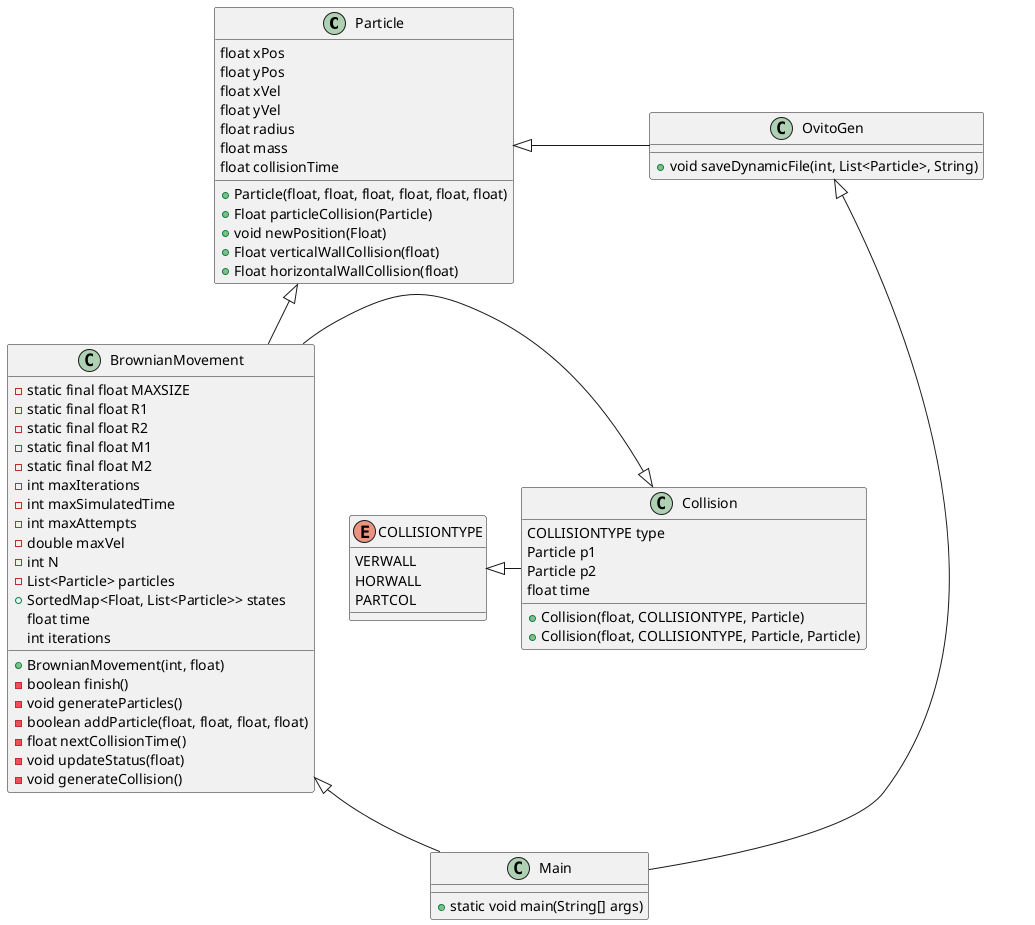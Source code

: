 @startuml
'https://plantuml.com/class-diagram

Particle <|-- BrownianMovement
Particle <|- OvitoGen
OvitoGen <|-- Main
BrownianMovement <|-- Main
Collision <|- BrownianMovement
COLLISIONTYPE <|- Collision

enum COLLISIONTYPE {
VERWALL
HORWALL
PARTCOL
}

class Main {
    + static void main(String[] args)
}

class OvitoGen{
    + void saveDynamicFile(int, List<Particle>, String)
}

class Particle{
    float xPos
    float yPos
    float xVel
    float yVel
    float radius
    float mass
    float collisionTime

    + Particle(float, float, float, float, float, float)
    + Float particleCollision(Particle)
    + void newPosition(Float)
    + Float verticalWallCollision(float)
    + Float horizontalWallCollision(float)
}

class BrownianMovement {
    - static final float MAXSIZE
    - static final float R1
    - static final float R2
    - static final float M1
    - static final float M2
    - int maxIterations
    - int maxSimulatedTime
    - int maxAttempts
    - double maxVel
    - int N
    - List<Particle> particles
    + SortedMap<Float, List<Particle>> states
    float time
    int iterations

    + BrownianMovement(int, float)
    - boolean finish()
    - void generateParticles()
    - boolean addParticle(float, float, float, float)
    - float nextCollisionTime()
    - void updateStatus(float)
    - void generateCollision()

}

class Collision {
    COLLISIONTYPE type
    Particle p1
    Particle p2
    float time
    + Collision(float, COLLISIONTYPE, Particle)
    + Collision(float, COLLISIONTYPE, Particle, Particle)
}


@enduml